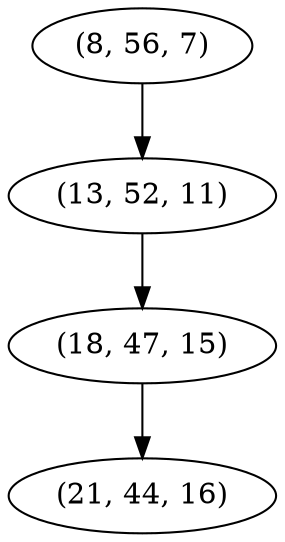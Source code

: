 digraph tree {
    "(8, 56, 7)";
    "(13, 52, 11)";
    "(18, 47, 15)";
    "(21, 44, 16)";
    "(8, 56, 7)" -> "(13, 52, 11)";
    "(13, 52, 11)" -> "(18, 47, 15)";
    "(18, 47, 15)" -> "(21, 44, 16)";
}
